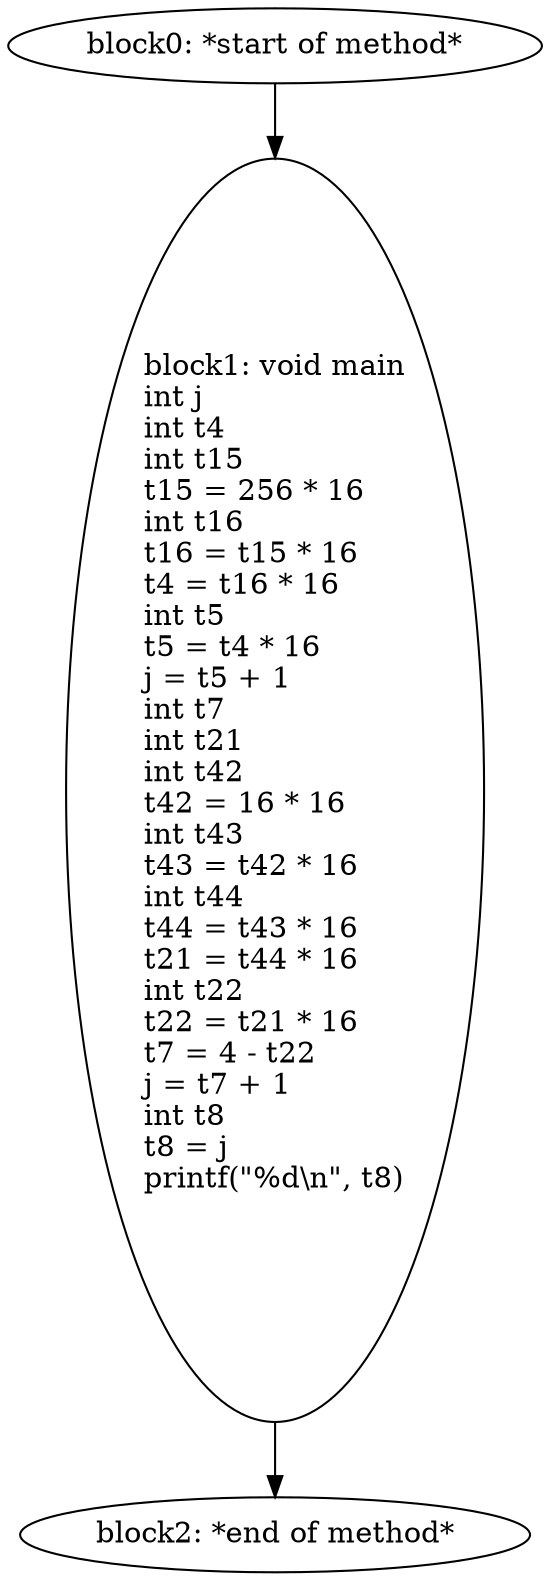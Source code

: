 digraph G {
  block0 [ label="block0: *start\ of\ method*\l" ];
  block1 [ label="block1: void\ main\lint\ j\lint\ t4\lint\ t15\lt15\ =\ 256\ *\ 16\lint\ t16\lt16\ =\ t15\ *\ 16\lt4\ =\ t16\ *\ 16\lint\ t5\lt5\ =\ t4\ *\ 16\lj\ =\ t5\ +\ 1\lint\ t7\lint\ t21\lint\ t42\lt42\ =\ 16\ *\ 16\lint\ t43\lt43\ =\ t42\ *\ 16\lint\ t44\lt44\ =\ t43\ *\ 16\lt21\ =\ t44\ *\ 16\lint\ t22\lt22\ =\ t21\ *\ 16\lt7\ =\ 4\ -\ t22\lj\ =\ t7\ +\ 1\lint\ t8\lt8\ =\ j\lprintf\(\"%d\\n\"\,\ t8\)\l\l" ];
  block2 [ label="block2: *end\ of\ method*\l" ];
  block0 -> block1;
  block1 -> block2;
}
